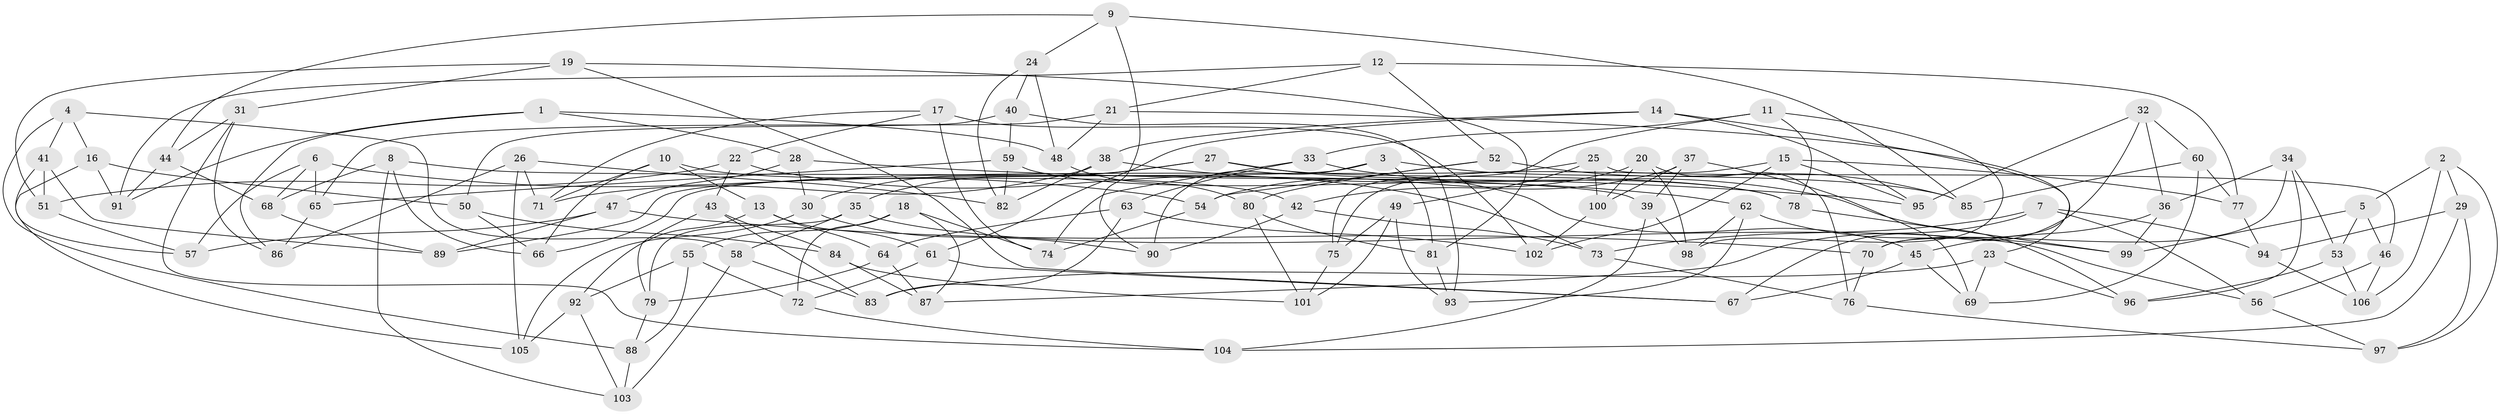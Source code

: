 // coarse degree distribution, {4: 0.36923076923076925, 6: 0.5384615384615384, 5: 0.07692307692307693, 3: 0.015384615384615385}
// Generated by graph-tools (version 1.1) at 2025/42/03/06/25 10:42:24]
// undirected, 106 vertices, 212 edges
graph export_dot {
graph [start="1"]
  node [color=gray90,style=filled];
  1;
  2;
  3;
  4;
  5;
  6;
  7;
  8;
  9;
  10;
  11;
  12;
  13;
  14;
  15;
  16;
  17;
  18;
  19;
  20;
  21;
  22;
  23;
  24;
  25;
  26;
  27;
  28;
  29;
  30;
  31;
  32;
  33;
  34;
  35;
  36;
  37;
  38;
  39;
  40;
  41;
  42;
  43;
  44;
  45;
  46;
  47;
  48;
  49;
  50;
  51;
  52;
  53;
  54;
  55;
  56;
  57;
  58;
  59;
  60;
  61;
  62;
  63;
  64;
  65;
  66;
  67;
  68;
  69;
  70;
  71;
  72;
  73;
  74;
  75;
  76;
  77;
  78;
  79;
  80;
  81;
  82;
  83;
  84;
  85;
  86;
  87;
  88;
  89;
  90;
  91;
  92;
  93;
  94;
  95;
  96;
  97;
  98;
  99;
  100;
  101;
  102;
  103;
  104;
  105;
  106;
  1 -- 48;
  1 -- 86;
  1 -- 28;
  1 -- 91;
  2 -- 106;
  2 -- 5;
  2 -- 97;
  2 -- 29;
  3 -- 85;
  3 -- 89;
  3 -- 81;
  3 -- 90;
  4 -- 88;
  4 -- 58;
  4 -- 41;
  4 -- 16;
  5 -- 99;
  5 -- 53;
  5 -- 46;
  6 -- 65;
  6 -- 57;
  6 -- 54;
  6 -- 68;
  7 -- 73;
  7 -- 56;
  7 -- 87;
  7 -- 94;
  8 -- 68;
  8 -- 103;
  8 -- 66;
  8 -- 39;
  9 -- 85;
  9 -- 44;
  9 -- 24;
  9 -- 90;
  10 -- 71;
  10 -- 13;
  10 -- 42;
  10 -- 66;
  11 -- 33;
  11 -- 78;
  11 -- 75;
  11 -- 98;
  12 -- 91;
  12 -- 52;
  12 -- 77;
  12 -- 21;
  13 -- 92;
  13 -- 64;
  13 -- 61;
  14 -- 38;
  14 -- 61;
  14 -- 95;
  14 -- 70;
  15 -- 95;
  15 -- 77;
  15 -- 102;
  15 -- 75;
  16 -- 105;
  16 -- 50;
  16 -- 91;
  17 -- 74;
  17 -- 102;
  17 -- 71;
  17 -- 22;
  18 -- 72;
  18 -- 74;
  18 -- 55;
  18 -- 87;
  19 -- 31;
  19 -- 81;
  19 -- 51;
  19 -- 67;
  20 -- 100;
  20 -- 76;
  20 -- 98;
  20 -- 54;
  21 -- 65;
  21 -- 23;
  21 -- 48;
  22 -- 43;
  22 -- 51;
  22 -- 73;
  23 -- 83;
  23 -- 69;
  23 -- 96;
  24 -- 48;
  24 -- 40;
  24 -- 82;
  25 -- 100;
  25 -- 66;
  25 -- 46;
  25 -- 49;
  26 -- 105;
  26 -- 86;
  26 -- 71;
  26 -- 82;
  27 -- 35;
  27 -- 78;
  27 -- 30;
  27 -- 45;
  28 -- 30;
  28 -- 95;
  28 -- 47;
  29 -- 97;
  29 -- 104;
  29 -- 94;
  30 -- 105;
  30 -- 90;
  31 -- 104;
  31 -- 86;
  31 -- 44;
  32 -- 95;
  32 -- 67;
  32 -- 36;
  32 -- 60;
  33 -- 63;
  33 -- 96;
  33 -- 74;
  34 -- 70;
  34 -- 53;
  34 -- 36;
  34 -- 96;
  35 -- 79;
  35 -- 58;
  35 -- 56;
  36 -- 45;
  36 -- 99;
  37 -- 69;
  37 -- 100;
  37 -- 39;
  37 -- 42;
  38 -- 71;
  38 -- 62;
  38 -- 82;
  39 -- 98;
  39 -- 104;
  40 -- 93;
  40 -- 50;
  40 -- 59;
  41 -- 51;
  41 -- 57;
  41 -- 89;
  42 -- 73;
  42 -- 90;
  43 -- 83;
  43 -- 84;
  43 -- 79;
  44 -- 68;
  44 -- 91;
  45 -- 69;
  45 -- 67;
  46 -- 106;
  46 -- 56;
  47 -- 89;
  47 -- 70;
  47 -- 57;
  48 -- 80;
  49 -- 75;
  49 -- 101;
  49 -- 93;
  50 -- 66;
  50 -- 84;
  51 -- 57;
  52 -- 54;
  52 -- 85;
  52 -- 80;
  53 -- 96;
  53 -- 106;
  54 -- 74;
  55 -- 88;
  55 -- 72;
  55 -- 92;
  56 -- 97;
  58 -- 103;
  58 -- 83;
  59 -- 78;
  59 -- 82;
  59 -- 65;
  60 -- 85;
  60 -- 69;
  60 -- 77;
  61 -- 72;
  61 -- 67;
  62 -- 98;
  62 -- 93;
  62 -- 99;
  63 -- 83;
  63 -- 64;
  63 -- 102;
  64 -- 79;
  64 -- 87;
  65 -- 86;
  68 -- 89;
  70 -- 76;
  72 -- 104;
  73 -- 76;
  75 -- 101;
  76 -- 97;
  77 -- 94;
  78 -- 99;
  79 -- 88;
  80 -- 81;
  80 -- 101;
  81 -- 93;
  84 -- 101;
  84 -- 87;
  88 -- 103;
  92 -- 103;
  92 -- 105;
  94 -- 106;
  100 -- 102;
}
